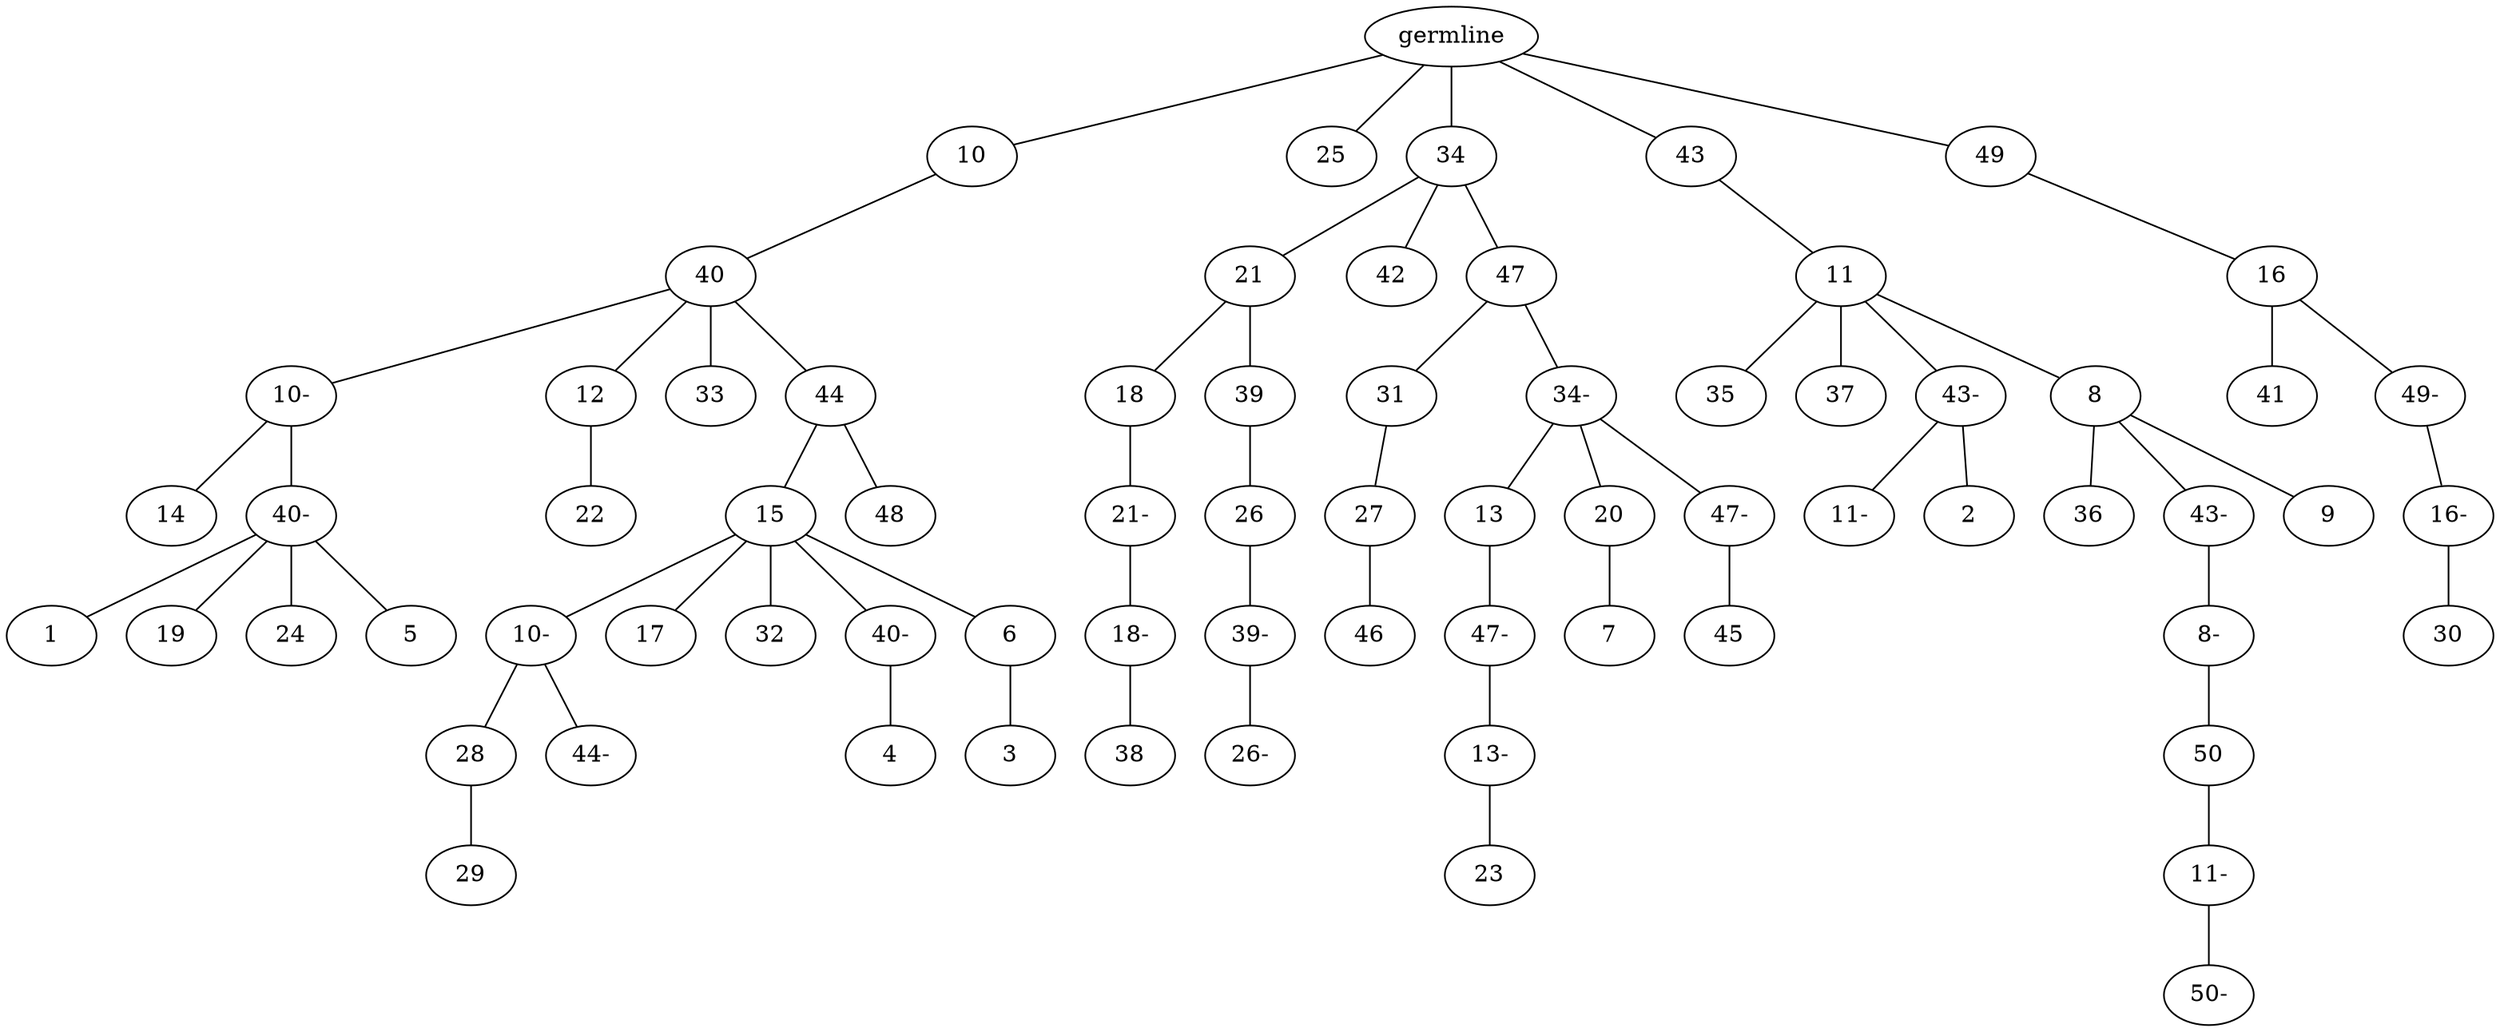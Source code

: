 graph tree {
    "140614444093104" [label="germline"];
    "140614442407152" [label="10"];
    "140614442409600" [label="40"];
    "140614447764480" [label="10-"];
    "140614447763760" [label="14"];
    "140614447764384" [label="40-"];
    "140614447765488" [label="1"];
    "140614447765248" [label="19"];
    "140614447765584" [label="24"];
    "140614447764912" [label="5"];
    "140614447764672" [label="12"];
    "140614447764144" [label="22"];
    "140614447764432" [label="33"];
    "140614447765680" [label="44"];
    "140614447765920" [label="15"];
    "140614447767360" [label="10-"];
    "140614447767408" [label="28"];
    "140614447766064" [label="29"];
    "140614447766880" [label="44-"];
    "140614447766400" [label="17"];
    "140614447766304" [label="32"];
    "140614447765728" [label="40-"];
    "140614447764576" [label="4"];
    "140614447767024" [label="6"];
    "140614447280192" [label="3"];
    "140614447766448" [label="48"];
    "140614442406000" [label="25"];
    "140614442407344" [label="34"];
    "140614447764240" [label="21"];
    "140614455984960" [label="18"];
    "140614455985296" [label="21-"];
    "140614455985200" [label="18-"];
    "140614437105920" [label="38"];
    "140614455987072" [label="39"];
    "140614437108320" [label="26"];
    "140614437107792" [label="39-"];
    "140614437105824" [label="26-"];
    "140614447766352" [label="42"];
    "140614455984768" [label="47"];
    "140614437107840" [label="31"];
    "140614437109568" [label="27"];
    "140614447765632" [label="46"];
    "140614437109472" [label="34-"];
    "140614437107504" [label="13"];
    "140614437105968" [label="47-"];
    "140614437109712" [label="13-"];
    "140614437107216" [label="23"];
    "140614437106304" [label="20"];
    "140614437107552" [label="7"];
    "140614437107024" [label="47-"];
    "140614437107168" [label="45"];
    "140614447767504" [label="43"];
    "140614437109280" [label="11"];
    "140614437107072" [label="35"];
    "140614437109184" [label="37"];
    "140614437106592" [label="43-"];
    "140614437109664" [label="11-"];
    "140614437107264" [label="2"];
    "140614437107936" [label="8"];
    "140614437106256" [label="36"];
    "140614437106208" [label="43-"];
    "140614455869056" [label="8-"];
    "140614455868192" [label="50"];
    "140614455866224" [label="11-"];
    "140614455869152" [label="50-"];
    "140614437108080" [label="9"];
    "140614455984192" [label="49"];
    "140614437107312" [label="16"];
    "140614455867424" [label="41"];
    "140614455865888" [label="49-"];
    "140614455868384" [label="16-"];
    "140614455868240" [label="30"];
    "140614444093104" -- "140614442407152";
    "140614444093104" -- "140614442406000";
    "140614444093104" -- "140614442407344";
    "140614444093104" -- "140614447767504";
    "140614444093104" -- "140614455984192";
    "140614442407152" -- "140614442409600";
    "140614442409600" -- "140614447764480";
    "140614442409600" -- "140614447764672";
    "140614442409600" -- "140614447764432";
    "140614442409600" -- "140614447765680";
    "140614447764480" -- "140614447763760";
    "140614447764480" -- "140614447764384";
    "140614447764384" -- "140614447765488";
    "140614447764384" -- "140614447765248";
    "140614447764384" -- "140614447765584";
    "140614447764384" -- "140614447764912";
    "140614447764672" -- "140614447764144";
    "140614447765680" -- "140614447765920";
    "140614447765680" -- "140614447766448";
    "140614447765920" -- "140614447767360";
    "140614447765920" -- "140614447766400";
    "140614447765920" -- "140614447766304";
    "140614447765920" -- "140614447765728";
    "140614447765920" -- "140614447767024";
    "140614447767360" -- "140614447767408";
    "140614447767360" -- "140614447766880";
    "140614447767408" -- "140614447766064";
    "140614447765728" -- "140614447764576";
    "140614447767024" -- "140614447280192";
    "140614442407344" -- "140614447764240";
    "140614442407344" -- "140614447766352";
    "140614442407344" -- "140614455984768";
    "140614447764240" -- "140614455984960";
    "140614447764240" -- "140614455987072";
    "140614455984960" -- "140614455985296";
    "140614455985296" -- "140614455985200";
    "140614455985200" -- "140614437105920";
    "140614455987072" -- "140614437108320";
    "140614437108320" -- "140614437107792";
    "140614437107792" -- "140614437105824";
    "140614455984768" -- "140614437107840";
    "140614455984768" -- "140614437109472";
    "140614437107840" -- "140614437109568";
    "140614437109568" -- "140614447765632";
    "140614437109472" -- "140614437107504";
    "140614437109472" -- "140614437106304";
    "140614437109472" -- "140614437107024";
    "140614437107504" -- "140614437105968";
    "140614437105968" -- "140614437109712";
    "140614437109712" -- "140614437107216";
    "140614437106304" -- "140614437107552";
    "140614437107024" -- "140614437107168";
    "140614447767504" -- "140614437109280";
    "140614437109280" -- "140614437107072";
    "140614437109280" -- "140614437109184";
    "140614437109280" -- "140614437106592";
    "140614437109280" -- "140614437107936";
    "140614437106592" -- "140614437109664";
    "140614437106592" -- "140614437107264";
    "140614437107936" -- "140614437106256";
    "140614437107936" -- "140614437106208";
    "140614437107936" -- "140614437108080";
    "140614437106208" -- "140614455869056";
    "140614455869056" -- "140614455868192";
    "140614455868192" -- "140614455866224";
    "140614455866224" -- "140614455869152";
    "140614455984192" -- "140614437107312";
    "140614437107312" -- "140614455867424";
    "140614437107312" -- "140614455865888";
    "140614455865888" -- "140614455868384";
    "140614455868384" -- "140614455868240";
}
